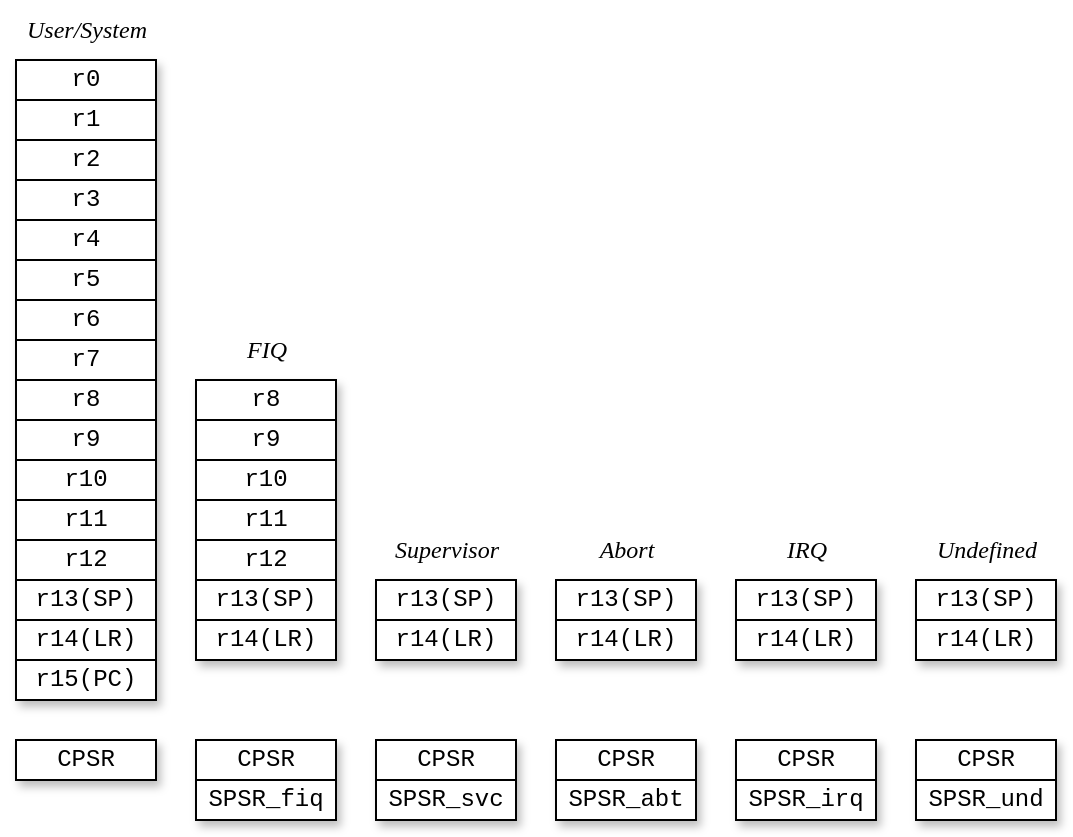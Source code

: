 <mxfile version="22.1.2" type="device">
  <diagram name="Page-1" id="iZJN9yuS_rRJ-HF5QTP2">
    <mxGraphModel dx="863" dy="512" grid="1" gridSize="10" guides="1" tooltips="1" connect="1" arrows="1" fold="1" page="1" pageScale="1" pageWidth="850" pageHeight="1100" math="0" shadow="0">
      <root>
        <mxCell id="0" />
        <mxCell id="1" parent="0" />
        <mxCell id="2d9SfI0o8_fkQWdDgzP_-81" value="" style="rounded=0;whiteSpace=wrap;html=1;fontFamily=Courier New;shadow=1;" vertex="1" parent="1">
          <mxGeometry x="260" y="550" width="70" height="40" as="geometry" />
        </mxCell>
        <mxCell id="2d9SfI0o8_fkQWdDgzP_-82" value="" style="rounded=0;whiteSpace=wrap;html=1;fontFamily=Courier New;shadow=1;" vertex="1" parent="1">
          <mxGeometry x="350" y="550" width="70" height="40" as="geometry" />
        </mxCell>
        <mxCell id="2d9SfI0o8_fkQWdDgzP_-83" value="" style="rounded=0;whiteSpace=wrap;html=1;fontFamily=Courier New;shadow=1;" vertex="1" parent="1">
          <mxGeometry x="440" y="550" width="70" height="40" as="geometry" />
        </mxCell>
        <mxCell id="2d9SfI0o8_fkQWdDgzP_-84" value="" style="rounded=0;whiteSpace=wrap;html=1;fontFamily=Courier New;shadow=1;" vertex="1" parent="1">
          <mxGeometry x="530" y="550" width="70" height="40" as="geometry" />
        </mxCell>
        <mxCell id="2d9SfI0o8_fkQWdDgzP_-85" value="" style="rounded=0;whiteSpace=wrap;html=1;fontFamily=Courier New;shadow=1;" vertex="1" parent="1">
          <mxGeometry x="620" y="550" width="70" height="40" as="geometry" />
        </mxCell>
        <mxCell id="2d9SfI0o8_fkQWdDgzP_-76" value="" style="rounded=0;whiteSpace=wrap;html=1;fontFamily=Courier New;shadow=1;" vertex="1" parent="1">
          <mxGeometry x="260" y="370" width="70" height="140" as="geometry" />
        </mxCell>
        <mxCell id="2d9SfI0o8_fkQWdDgzP_-77" value="" style="rounded=0;whiteSpace=wrap;html=1;fontFamily=Courier New;shadow=1;" vertex="1" parent="1">
          <mxGeometry x="350" y="470" width="70" height="40" as="geometry" />
        </mxCell>
        <mxCell id="2d9SfI0o8_fkQWdDgzP_-78" value="" style="rounded=0;whiteSpace=wrap;html=1;fontFamily=Courier New;shadow=1;" vertex="1" parent="1">
          <mxGeometry x="440" y="470" width="70" height="40" as="geometry" />
        </mxCell>
        <mxCell id="2d9SfI0o8_fkQWdDgzP_-79" value="" style="rounded=0;whiteSpace=wrap;html=1;fontFamily=Courier New;shadow=1;" vertex="1" parent="1">
          <mxGeometry x="530" y="470" width="70" height="40" as="geometry" />
        </mxCell>
        <mxCell id="2d9SfI0o8_fkQWdDgzP_-80" value="" style="rounded=0;whiteSpace=wrap;html=1;fontFamily=Courier New;shadow=1;" vertex="1" parent="1">
          <mxGeometry x="620" y="470" width="70" height="40" as="geometry" />
        </mxCell>
        <mxCell id="2d9SfI0o8_fkQWdDgzP_-75" value="" style="rounded=0;whiteSpace=wrap;html=1;fontFamily=Courier New;shadow=1;" vertex="1" parent="1">
          <mxGeometry x="170" y="210" width="70" height="320" as="geometry" />
        </mxCell>
        <mxCell id="2d9SfI0o8_fkQWdDgzP_-1" value="r0" style="rounded=0;whiteSpace=wrap;html=1;fontFamily=Courier New;" vertex="1" parent="1">
          <mxGeometry x="170" y="210" width="70" height="20" as="geometry" />
        </mxCell>
        <mxCell id="2d9SfI0o8_fkQWdDgzP_-2" value="r1" style="rounded=0;whiteSpace=wrap;html=1;fontFamily=Courier New;" vertex="1" parent="1">
          <mxGeometry x="170" y="230" width="70" height="20" as="geometry" />
        </mxCell>
        <mxCell id="2d9SfI0o8_fkQWdDgzP_-3" value="r2" style="rounded=0;whiteSpace=wrap;html=1;fontFamily=Courier New;" vertex="1" parent="1">
          <mxGeometry x="170" y="250" width="70" height="20" as="geometry" />
        </mxCell>
        <mxCell id="2d9SfI0o8_fkQWdDgzP_-4" value="r3" style="rounded=0;whiteSpace=wrap;html=1;fontFamily=Courier New;" vertex="1" parent="1">
          <mxGeometry x="170" y="270" width="70" height="20" as="geometry" />
        </mxCell>
        <mxCell id="2d9SfI0o8_fkQWdDgzP_-5" value="r4" style="rounded=0;whiteSpace=wrap;html=1;fontFamily=Courier New;" vertex="1" parent="1">
          <mxGeometry x="170" y="290" width="70" height="20" as="geometry" />
        </mxCell>
        <mxCell id="2d9SfI0o8_fkQWdDgzP_-6" value="r5" style="rounded=0;whiteSpace=wrap;html=1;fontFamily=Courier New;" vertex="1" parent="1">
          <mxGeometry x="170" y="310" width="70" height="20" as="geometry" />
        </mxCell>
        <mxCell id="2d9SfI0o8_fkQWdDgzP_-7" value="r6" style="rounded=0;whiteSpace=wrap;html=1;fontFamily=Courier New;" vertex="1" parent="1">
          <mxGeometry x="170" y="330" width="70" height="20" as="geometry" />
        </mxCell>
        <mxCell id="2d9SfI0o8_fkQWdDgzP_-8" value="r7" style="rounded=0;whiteSpace=wrap;html=1;fontFamily=Courier New;" vertex="1" parent="1">
          <mxGeometry x="170" y="350" width="70" height="20" as="geometry" />
        </mxCell>
        <mxCell id="2d9SfI0o8_fkQWdDgzP_-9" value="r8" style="rounded=0;whiteSpace=wrap;html=1;fontFamily=Courier New;" vertex="1" parent="1">
          <mxGeometry x="170" y="370" width="70" height="20" as="geometry" />
        </mxCell>
        <mxCell id="2d9SfI0o8_fkQWdDgzP_-10" value="r9" style="rounded=0;whiteSpace=wrap;html=1;fontFamily=Courier New;" vertex="1" parent="1">
          <mxGeometry x="170" y="390" width="70" height="20" as="geometry" />
        </mxCell>
        <mxCell id="2d9SfI0o8_fkQWdDgzP_-11" value="r10" style="rounded=0;whiteSpace=wrap;html=1;fontFamily=Courier New;" vertex="1" parent="1">
          <mxGeometry x="170" y="410" width="70" height="20" as="geometry" />
        </mxCell>
        <mxCell id="2d9SfI0o8_fkQWdDgzP_-12" value="r11" style="rounded=0;whiteSpace=wrap;html=1;fontFamily=Courier New;" vertex="1" parent="1">
          <mxGeometry x="170" y="430" width="70" height="20" as="geometry" />
        </mxCell>
        <mxCell id="2d9SfI0o8_fkQWdDgzP_-13" value="r12" style="rounded=0;whiteSpace=wrap;html=1;fontFamily=Courier New;" vertex="1" parent="1">
          <mxGeometry x="170" y="450" width="70" height="20" as="geometry" />
        </mxCell>
        <mxCell id="2d9SfI0o8_fkQWdDgzP_-14" value="r13(SP)" style="rounded=0;whiteSpace=wrap;html=1;fontFamily=Courier New;" vertex="1" parent="1">
          <mxGeometry x="170" y="470" width="70" height="20" as="geometry" />
        </mxCell>
        <mxCell id="2d9SfI0o8_fkQWdDgzP_-15" value="r14(LR)" style="rounded=0;whiteSpace=wrap;html=1;fontFamily=Courier New;" vertex="1" parent="1">
          <mxGeometry x="170" y="490" width="70" height="20" as="geometry" />
        </mxCell>
        <mxCell id="2d9SfI0o8_fkQWdDgzP_-16" value="r15(PC)" style="rounded=0;whiteSpace=wrap;html=1;fontFamily=Courier New;" vertex="1" parent="1">
          <mxGeometry x="170" y="510" width="70" height="20" as="geometry" />
        </mxCell>
        <mxCell id="2d9SfI0o8_fkQWdDgzP_-33" value="CPSR" style="rounded=0;whiteSpace=wrap;html=1;fontFamily=Courier New;shadow=1;" vertex="1" parent="1">
          <mxGeometry x="170" y="550" width="70" height="20" as="geometry" />
        </mxCell>
        <mxCell id="2d9SfI0o8_fkQWdDgzP_-42" value="r8" style="rounded=0;whiteSpace=wrap;html=1;fontFamily=Courier New;" vertex="1" parent="1">
          <mxGeometry x="260" y="370" width="70" height="20" as="geometry" />
        </mxCell>
        <mxCell id="2d9SfI0o8_fkQWdDgzP_-43" value="r9" style="rounded=0;whiteSpace=wrap;html=1;fontFamily=Courier New;" vertex="1" parent="1">
          <mxGeometry x="260" y="390" width="70" height="20" as="geometry" />
        </mxCell>
        <mxCell id="2d9SfI0o8_fkQWdDgzP_-44" value="r10" style="rounded=0;whiteSpace=wrap;html=1;fontFamily=Courier New;" vertex="1" parent="1">
          <mxGeometry x="260" y="410" width="70" height="20" as="geometry" />
        </mxCell>
        <mxCell id="2d9SfI0o8_fkQWdDgzP_-45" value="r11" style="rounded=0;whiteSpace=wrap;html=1;fontFamily=Courier New;" vertex="1" parent="1">
          <mxGeometry x="260" y="430" width="70" height="20" as="geometry" />
        </mxCell>
        <mxCell id="2d9SfI0o8_fkQWdDgzP_-46" value="r12" style="rounded=0;whiteSpace=wrap;html=1;fontFamily=Courier New;" vertex="1" parent="1">
          <mxGeometry x="260" y="450" width="70" height="20" as="geometry" />
        </mxCell>
        <mxCell id="2d9SfI0o8_fkQWdDgzP_-47" value="r13(SP)" style="rounded=0;whiteSpace=wrap;html=1;fontFamily=Courier New;" vertex="1" parent="1">
          <mxGeometry x="260" y="470" width="70" height="20" as="geometry" />
        </mxCell>
        <mxCell id="2d9SfI0o8_fkQWdDgzP_-48" value="r14(LR)" style="rounded=0;whiteSpace=wrap;html=1;fontFamily=Courier New;" vertex="1" parent="1">
          <mxGeometry x="260" y="490" width="70" height="20" as="geometry" />
        </mxCell>
        <mxCell id="2d9SfI0o8_fkQWdDgzP_-50" value="CPSR" style="rounded=0;whiteSpace=wrap;html=1;fontFamily=Courier New;" vertex="1" parent="1">
          <mxGeometry x="260" y="550" width="70" height="20" as="geometry" />
        </mxCell>
        <mxCell id="2d9SfI0o8_fkQWdDgzP_-51" value="SPSR_fiq" style="rounded=0;whiteSpace=wrap;html=1;fontFamily=Courier New;" vertex="1" parent="1">
          <mxGeometry x="260" y="570" width="70" height="20" as="geometry" />
        </mxCell>
        <mxCell id="2d9SfI0o8_fkQWdDgzP_-52" value="r13(SP)" style="rounded=0;whiteSpace=wrap;html=1;fontFamily=Courier New;" vertex="1" parent="1">
          <mxGeometry x="350" y="470" width="70" height="20" as="geometry" />
        </mxCell>
        <mxCell id="2d9SfI0o8_fkQWdDgzP_-53" value="r14(LR)" style="rounded=0;whiteSpace=wrap;html=1;fontFamily=Courier New;" vertex="1" parent="1">
          <mxGeometry x="350" y="490" width="70" height="20" as="geometry" />
        </mxCell>
        <mxCell id="2d9SfI0o8_fkQWdDgzP_-54" value="CPSR" style="rounded=0;whiteSpace=wrap;html=1;fontFamily=Courier New;" vertex="1" parent="1">
          <mxGeometry x="350" y="550" width="70" height="20" as="geometry" />
        </mxCell>
        <mxCell id="2d9SfI0o8_fkQWdDgzP_-55" value="SPSR_svc" style="rounded=0;whiteSpace=wrap;html=1;fontFamily=Courier New;" vertex="1" parent="1">
          <mxGeometry x="350" y="570" width="70" height="20" as="geometry" />
        </mxCell>
        <mxCell id="2d9SfI0o8_fkQWdDgzP_-56" value="r13(SP)" style="rounded=0;whiteSpace=wrap;html=1;fontFamily=Courier New;" vertex="1" parent="1">
          <mxGeometry x="440" y="470" width="70" height="20" as="geometry" />
        </mxCell>
        <mxCell id="2d9SfI0o8_fkQWdDgzP_-57" value="r14(LR)" style="rounded=0;whiteSpace=wrap;html=1;fontFamily=Courier New;" vertex="1" parent="1">
          <mxGeometry x="440" y="490" width="70" height="20" as="geometry" />
        </mxCell>
        <mxCell id="2d9SfI0o8_fkQWdDgzP_-58" value="CPSR" style="rounded=0;whiteSpace=wrap;html=1;fontFamily=Courier New;" vertex="1" parent="1">
          <mxGeometry x="440" y="550" width="70" height="20" as="geometry" />
        </mxCell>
        <mxCell id="2d9SfI0o8_fkQWdDgzP_-59" value="SPSR_abt" style="rounded=0;whiteSpace=wrap;html=1;fontFamily=Courier New;" vertex="1" parent="1">
          <mxGeometry x="440" y="570" width="70" height="20" as="geometry" />
        </mxCell>
        <mxCell id="2d9SfI0o8_fkQWdDgzP_-60" value="r13(SP)" style="rounded=0;whiteSpace=wrap;html=1;fontFamily=Courier New;" vertex="1" parent="1">
          <mxGeometry x="530" y="470" width="70" height="20" as="geometry" />
        </mxCell>
        <mxCell id="2d9SfI0o8_fkQWdDgzP_-61" value="r14(LR)" style="rounded=0;whiteSpace=wrap;html=1;fontFamily=Courier New;" vertex="1" parent="1">
          <mxGeometry x="530" y="490" width="70" height="20" as="geometry" />
        </mxCell>
        <mxCell id="2d9SfI0o8_fkQWdDgzP_-62" value="CPSR" style="rounded=0;whiteSpace=wrap;html=1;fontFamily=Courier New;" vertex="1" parent="1">
          <mxGeometry x="530" y="550" width="70" height="20" as="geometry" />
        </mxCell>
        <mxCell id="2d9SfI0o8_fkQWdDgzP_-63" value="SPSR_irq" style="rounded=0;whiteSpace=wrap;html=1;fontFamily=Courier New;" vertex="1" parent="1">
          <mxGeometry x="530" y="570" width="70" height="20" as="geometry" />
        </mxCell>
        <mxCell id="2d9SfI0o8_fkQWdDgzP_-64" value="r13(SP)" style="rounded=0;whiteSpace=wrap;html=1;fontFamily=Courier New;" vertex="1" parent="1">
          <mxGeometry x="620" y="470" width="70" height="20" as="geometry" />
        </mxCell>
        <mxCell id="2d9SfI0o8_fkQWdDgzP_-65" value="r14(LR)" style="rounded=0;whiteSpace=wrap;html=1;fontFamily=Courier New;" vertex="1" parent="1">
          <mxGeometry x="620" y="490" width="70" height="20" as="geometry" />
        </mxCell>
        <mxCell id="2d9SfI0o8_fkQWdDgzP_-66" value="CPSR" style="rounded=0;whiteSpace=wrap;html=1;fontFamily=Courier New;" vertex="1" parent="1">
          <mxGeometry x="620" y="550" width="70" height="20" as="geometry" />
        </mxCell>
        <mxCell id="2d9SfI0o8_fkQWdDgzP_-67" value="SPSR_und" style="rounded=0;whiteSpace=wrap;html=1;fontFamily=Courier New;" vertex="1" parent="1">
          <mxGeometry x="620" y="570" width="70" height="20" as="geometry" />
        </mxCell>
        <mxCell id="2d9SfI0o8_fkQWdDgzP_-69" value="User/System" style="text;html=1;strokeColor=none;fillColor=none;align=center;verticalAlign=middle;whiteSpace=wrap;rounded=0;fontFamily=Computer Modern;fontStyle=2" vertex="1" parent="1">
          <mxGeometry x="162.5" y="180" width="85" height="30" as="geometry" />
        </mxCell>
        <mxCell id="2d9SfI0o8_fkQWdDgzP_-70" value="FIQ" style="text;html=1;strokeColor=none;fillColor=none;align=center;verticalAlign=middle;whiteSpace=wrap;rounded=0;fontFamily=Computer Modern;fontStyle=2" vertex="1" parent="1">
          <mxGeometry x="252.5" y="340" width="85" height="30" as="geometry" />
        </mxCell>
        <mxCell id="2d9SfI0o8_fkQWdDgzP_-71" value="Supervisor" style="text;html=1;strokeColor=none;fillColor=none;align=center;verticalAlign=middle;whiteSpace=wrap;rounded=0;fontFamily=Computer Modern;fontStyle=2" vertex="1" parent="1">
          <mxGeometry x="342.5" y="440" width="85" height="30" as="geometry" />
        </mxCell>
        <mxCell id="2d9SfI0o8_fkQWdDgzP_-72" value="Abort" style="text;html=1;strokeColor=none;fillColor=none;align=center;verticalAlign=middle;whiteSpace=wrap;rounded=0;fontFamily=Computer Modern;fontStyle=2" vertex="1" parent="1">
          <mxGeometry x="432.5" y="440" width="85" height="30" as="geometry" />
        </mxCell>
        <mxCell id="2d9SfI0o8_fkQWdDgzP_-73" value="IRQ" style="text;html=1;strokeColor=none;fillColor=none;align=center;verticalAlign=middle;whiteSpace=wrap;rounded=0;fontFamily=Computer Modern;fontStyle=2" vertex="1" parent="1">
          <mxGeometry x="522.5" y="440" width="85" height="30" as="geometry" />
        </mxCell>
        <mxCell id="2d9SfI0o8_fkQWdDgzP_-74" value="Undefined" style="text;html=1;strokeColor=none;fillColor=none;align=center;verticalAlign=middle;whiteSpace=wrap;rounded=0;fontFamily=Computer Modern;fontStyle=2" vertex="1" parent="1">
          <mxGeometry x="612.5" y="440" width="85" height="30" as="geometry" />
        </mxCell>
      </root>
    </mxGraphModel>
  </diagram>
</mxfile>
